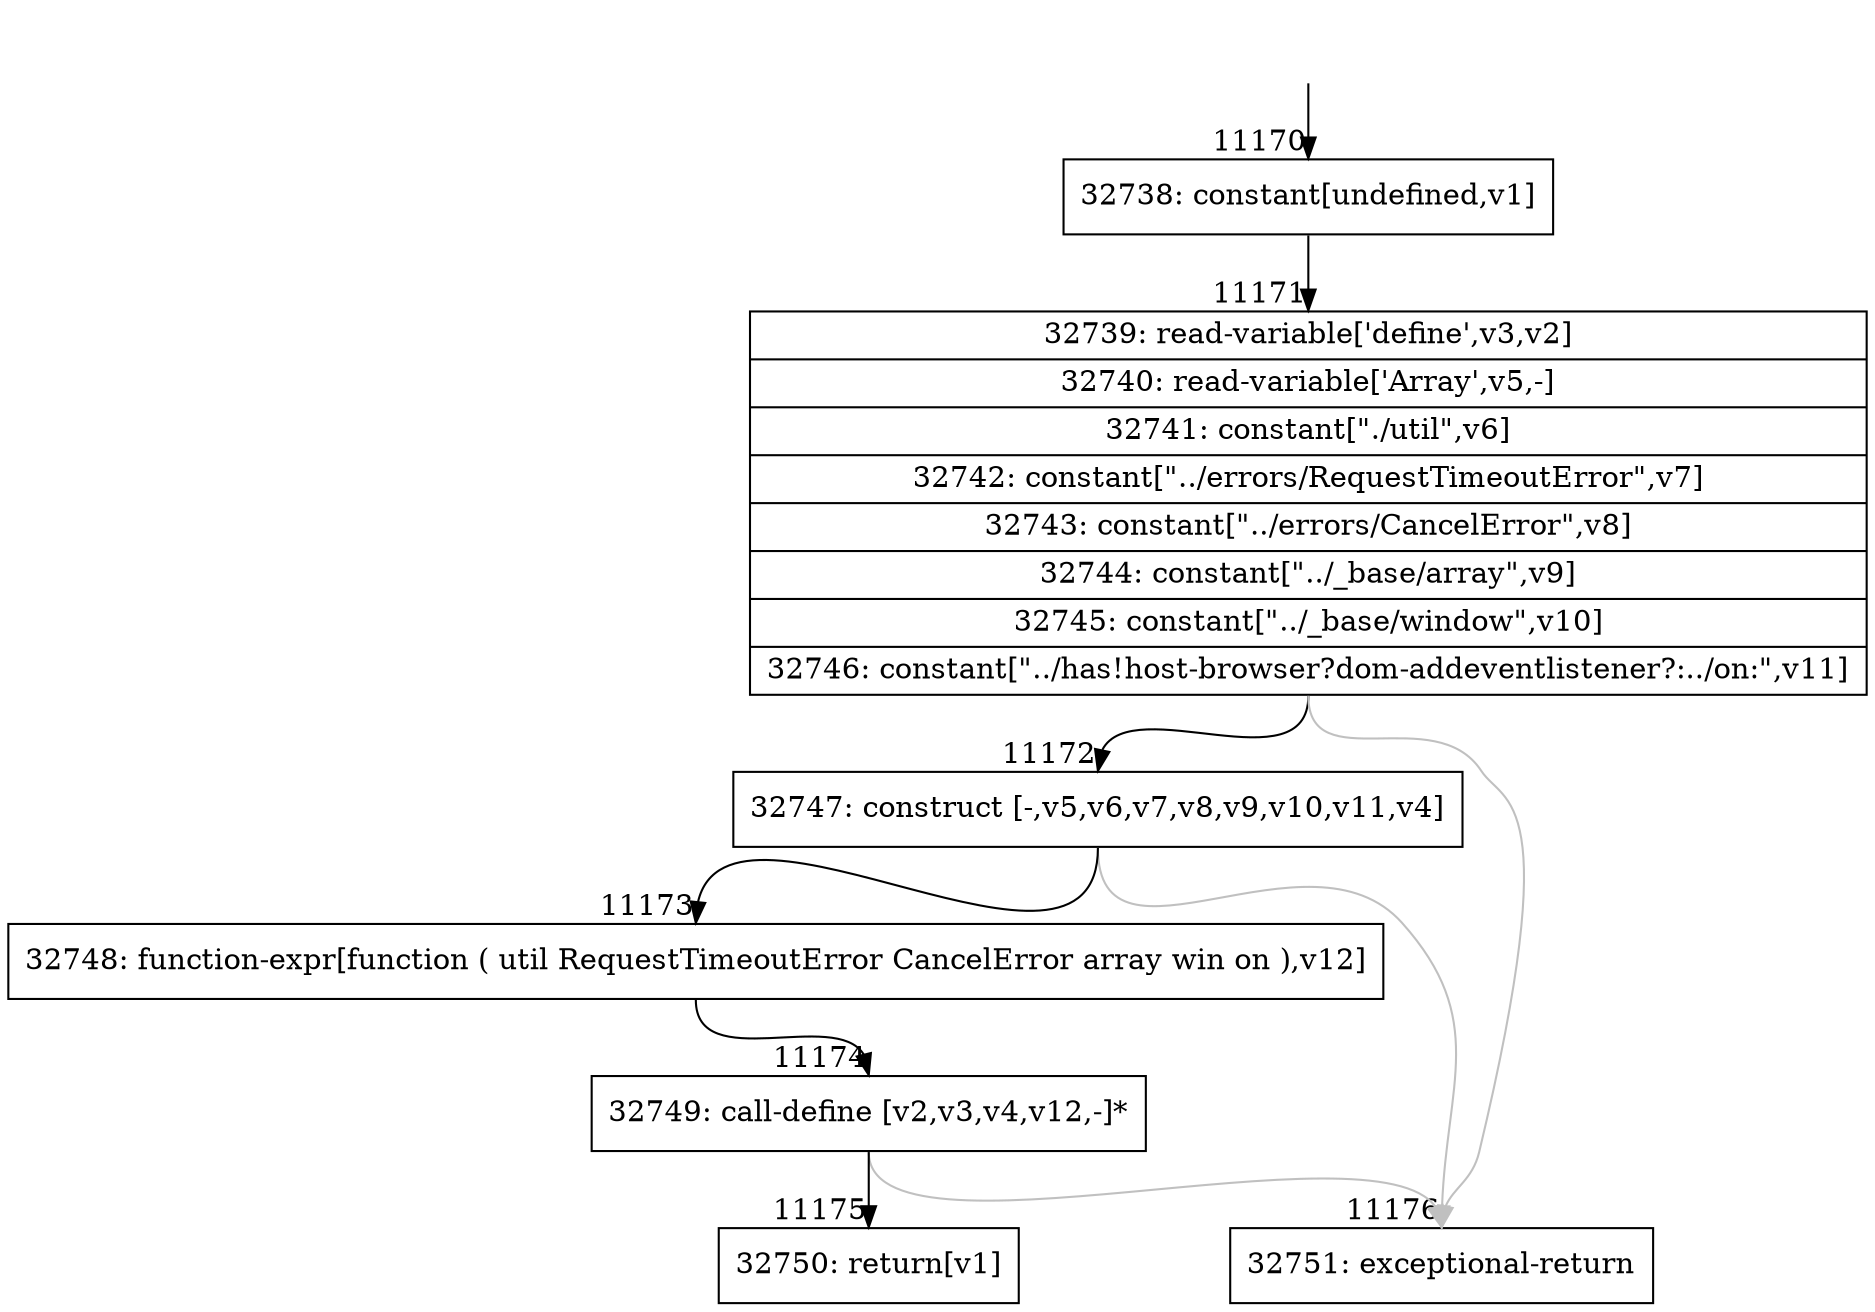 digraph {
rankdir="TD"
BB_entry817[shape=none,label=""];
BB_entry817 -> BB11170 [tailport=s, headport=n, headlabel="    11170"]
BB11170 [shape=record label="{32738: constant[undefined,v1]}" ] 
BB11170 -> BB11171 [tailport=s, headport=n, headlabel="      11171"]
BB11171 [shape=record label="{32739: read-variable['define',v3,v2]|32740: read-variable['Array',v5,-]|32741: constant[\"./util\",v6]|32742: constant[\"../errors/RequestTimeoutError\",v7]|32743: constant[\"../errors/CancelError\",v8]|32744: constant[\"../_base/array\",v9]|32745: constant[\"../_base/window\",v10]|32746: constant[\"../has!host-browser?dom-addeventlistener?:../on:\",v11]}" ] 
BB11171 -> BB11172 [tailport=s, headport=n, headlabel="      11172"]
BB11171 -> BB11176 [tailport=s, headport=n, color=gray, headlabel="      11176"]
BB11172 [shape=record label="{32747: construct [-,v5,v6,v7,v8,v9,v10,v11,v4]}" ] 
BB11172 -> BB11173 [tailport=s, headport=n, headlabel="      11173"]
BB11172 -> BB11176 [tailport=s, headport=n, color=gray]
BB11173 [shape=record label="{32748: function-expr[function ( util RequestTimeoutError CancelError array win on ),v12]}" ] 
BB11173 -> BB11174 [tailport=s, headport=n, headlabel="      11174"]
BB11174 [shape=record label="{32749: call-define [v2,v3,v4,v12,-]*}" ] 
BB11174 -> BB11175 [tailport=s, headport=n, headlabel="      11175"]
BB11174 -> BB11176 [tailport=s, headport=n, color=gray]
BB11175 [shape=record label="{32750: return[v1]}" ] 
BB11176 [shape=record label="{32751: exceptional-return}" ] 
//#$~ 15628
}
